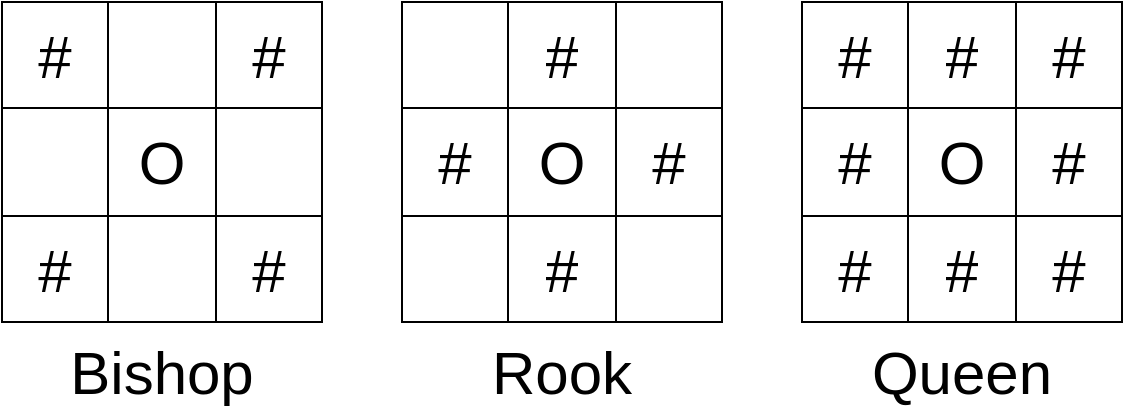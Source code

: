 <mxfile version="20.3.0" type="device"><diagram id="P9ciZvperc5u-EvQxuRB" name="Page-1"><mxGraphModel dx="1222" dy="1217" grid="1" gridSize="10" guides="1" tooltips="1" connect="1" arrows="1" fold="1" page="1" pageScale="1" pageWidth="850" pageHeight="1100" math="0" shadow="0"><root><mxCell id="0"/><mxCell id="1" parent="0"/><mxCell id="TFbwVxvyoujbfg1FNOHZ-1" value="" style="shape=table;html=1;whiteSpace=wrap;startSize=0;container=1;collapsible=0;childLayout=tableLayout;" vertex="1" parent="1"><mxGeometry x="80" y="120" width="160" height="160" as="geometry"/></mxCell><mxCell id="TFbwVxvyoujbfg1FNOHZ-2" value="" style="shape=tableRow;horizontal=0;startSize=0;swimlaneHead=0;swimlaneBody=0;top=0;left=0;bottom=0;right=0;collapsible=0;dropTarget=0;fillColor=none;points=[[0,0.5],[1,0.5]];portConstraint=eastwest;" vertex="1" parent="TFbwVxvyoujbfg1FNOHZ-1"><mxGeometry width="160" height="53" as="geometry"/></mxCell><mxCell id="TFbwVxvyoujbfg1FNOHZ-3" value="&lt;font style=&quot;&quot;&gt;&lt;font style=&quot;font-size: 30px;&quot;&gt;#&lt;/font&gt;&lt;br&gt;&lt;/font&gt;" style="shape=partialRectangle;html=1;whiteSpace=wrap;connectable=0;fillColor=none;top=0;left=0;bottom=0;right=0;overflow=hidden;" vertex="1" parent="TFbwVxvyoujbfg1FNOHZ-2"><mxGeometry width="53" height="53" as="geometry"><mxRectangle width="53" height="53" as="alternateBounds"/></mxGeometry></mxCell><mxCell id="TFbwVxvyoujbfg1FNOHZ-4" value="" style="shape=partialRectangle;html=1;whiteSpace=wrap;connectable=0;fillColor=none;top=0;left=0;bottom=0;right=0;overflow=hidden;" vertex="1" parent="TFbwVxvyoujbfg1FNOHZ-2"><mxGeometry x="53" width="54" height="53" as="geometry"><mxRectangle width="54" height="53" as="alternateBounds"/></mxGeometry></mxCell><mxCell id="TFbwVxvyoujbfg1FNOHZ-5" value="&lt;span style=&quot;font-size: 30px;&quot;&gt;#&lt;/span&gt;" style="shape=partialRectangle;html=1;whiteSpace=wrap;connectable=0;fillColor=none;top=0;left=0;bottom=0;right=0;overflow=hidden;" vertex="1" parent="TFbwVxvyoujbfg1FNOHZ-2"><mxGeometry x="107" width="53" height="53" as="geometry"><mxRectangle width="53" height="53" as="alternateBounds"/></mxGeometry></mxCell><mxCell id="TFbwVxvyoujbfg1FNOHZ-6" value="" style="shape=tableRow;horizontal=0;startSize=0;swimlaneHead=0;swimlaneBody=0;top=0;left=0;bottom=0;right=0;collapsible=0;dropTarget=0;fillColor=none;points=[[0,0.5],[1,0.5]];portConstraint=eastwest;" vertex="1" parent="TFbwVxvyoujbfg1FNOHZ-1"><mxGeometry y="53" width="160" height="54" as="geometry"/></mxCell><mxCell id="TFbwVxvyoujbfg1FNOHZ-7" value="" style="shape=partialRectangle;html=1;whiteSpace=wrap;connectable=0;fillColor=none;top=0;left=0;bottom=0;right=0;overflow=hidden;" vertex="1" parent="TFbwVxvyoujbfg1FNOHZ-6"><mxGeometry width="53" height="54" as="geometry"><mxRectangle width="53" height="54" as="alternateBounds"/></mxGeometry></mxCell><mxCell id="TFbwVxvyoujbfg1FNOHZ-8" value="&lt;font style=&quot;&quot;&gt;&lt;font style=&quot;font-size: 30px;&quot;&gt;O&lt;/font&gt;&lt;br&gt;&lt;/font&gt;" style="shape=partialRectangle;html=1;whiteSpace=wrap;connectable=0;fillColor=none;top=0;left=0;bottom=0;right=0;overflow=hidden;" vertex="1" parent="TFbwVxvyoujbfg1FNOHZ-6"><mxGeometry x="53" width="54" height="54" as="geometry"><mxRectangle width="54" height="54" as="alternateBounds"/></mxGeometry></mxCell><mxCell id="TFbwVxvyoujbfg1FNOHZ-9" value="" style="shape=partialRectangle;html=1;whiteSpace=wrap;connectable=0;fillColor=none;top=0;left=0;bottom=0;right=0;overflow=hidden;" vertex="1" parent="TFbwVxvyoujbfg1FNOHZ-6"><mxGeometry x="107" width="53" height="54" as="geometry"><mxRectangle width="53" height="54" as="alternateBounds"/></mxGeometry></mxCell><mxCell id="TFbwVxvyoujbfg1FNOHZ-10" value="" style="shape=tableRow;horizontal=0;startSize=0;swimlaneHead=0;swimlaneBody=0;top=0;left=0;bottom=0;right=0;collapsible=0;dropTarget=0;fillColor=none;points=[[0,0.5],[1,0.5]];portConstraint=eastwest;" vertex="1" parent="TFbwVxvyoujbfg1FNOHZ-1"><mxGeometry y="107" width="160" height="53" as="geometry"/></mxCell><mxCell id="TFbwVxvyoujbfg1FNOHZ-11" value="&lt;span style=&quot;font-size: 30px;&quot;&gt;#&lt;/span&gt;" style="shape=partialRectangle;html=1;whiteSpace=wrap;connectable=0;fillColor=none;top=0;left=0;bottom=0;right=0;overflow=hidden;" vertex="1" parent="TFbwVxvyoujbfg1FNOHZ-10"><mxGeometry width="53" height="53" as="geometry"><mxRectangle width="53" height="53" as="alternateBounds"/></mxGeometry></mxCell><mxCell id="TFbwVxvyoujbfg1FNOHZ-12" value="" style="shape=partialRectangle;html=1;whiteSpace=wrap;connectable=0;fillColor=none;top=0;left=0;bottom=0;right=0;overflow=hidden;" vertex="1" parent="TFbwVxvyoujbfg1FNOHZ-10"><mxGeometry x="53" width="54" height="53" as="geometry"><mxRectangle width="54" height="53" as="alternateBounds"/></mxGeometry></mxCell><mxCell id="TFbwVxvyoujbfg1FNOHZ-13" value="&lt;span style=&quot;font-size: 30px;&quot;&gt;#&lt;/span&gt;" style="shape=partialRectangle;html=1;whiteSpace=wrap;connectable=0;fillColor=none;top=0;left=0;bottom=0;right=0;overflow=hidden;pointerEvents=1;" vertex="1" parent="TFbwVxvyoujbfg1FNOHZ-10"><mxGeometry x="107" width="53" height="53" as="geometry"><mxRectangle width="53" height="53" as="alternateBounds"/></mxGeometry></mxCell><mxCell id="TFbwVxvyoujbfg1FNOHZ-14" value="" style="shape=table;html=1;whiteSpace=wrap;startSize=0;container=1;collapsible=0;childLayout=tableLayout;" vertex="1" parent="1"><mxGeometry x="280" y="120" width="160" height="160" as="geometry"/></mxCell><mxCell id="TFbwVxvyoujbfg1FNOHZ-15" value="" style="shape=tableRow;horizontal=0;startSize=0;swimlaneHead=0;swimlaneBody=0;top=0;left=0;bottom=0;right=0;collapsible=0;dropTarget=0;fillColor=none;points=[[0,0.5],[1,0.5]];portConstraint=eastwest;" vertex="1" parent="TFbwVxvyoujbfg1FNOHZ-14"><mxGeometry width="160" height="53" as="geometry"/></mxCell><mxCell id="TFbwVxvyoujbfg1FNOHZ-16" value="&lt;font style=&quot;&quot;&gt;&lt;br&gt;&lt;/font&gt;" style="shape=partialRectangle;html=1;whiteSpace=wrap;connectable=0;fillColor=none;top=0;left=0;bottom=0;right=0;overflow=hidden;" vertex="1" parent="TFbwVxvyoujbfg1FNOHZ-15"><mxGeometry width="53" height="53" as="geometry"><mxRectangle width="53" height="53" as="alternateBounds"/></mxGeometry></mxCell><mxCell id="TFbwVxvyoujbfg1FNOHZ-17" value="&lt;span style=&quot;font-size: 30px;&quot;&gt;#&lt;/span&gt;" style="shape=partialRectangle;html=1;whiteSpace=wrap;connectable=0;fillColor=none;top=0;left=0;bottom=0;right=0;overflow=hidden;" vertex="1" parent="TFbwVxvyoujbfg1FNOHZ-15"><mxGeometry x="53" width="54" height="53" as="geometry"><mxRectangle width="54" height="53" as="alternateBounds"/></mxGeometry></mxCell><mxCell id="TFbwVxvyoujbfg1FNOHZ-18" value="" style="shape=partialRectangle;html=1;whiteSpace=wrap;connectable=0;fillColor=none;top=0;left=0;bottom=0;right=0;overflow=hidden;" vertex="1" parent="TFbwVxvyoujbfg1FNOHZ-15"><mxGeometry x="107" width="53" height="53" as="geometry"><mxRectangle width="53" height="53" as="alternateBounds"/></mxGeometry></mxCell><mxCell id="TFbwVxvyoujbfg1FNOHZ-19" value="" style="shape=tableRow;horizontal=0;startSize=0;swimlaneHead=0;swimlaneBody=0;top=0;left=0;bottom=0;right=0;collapsible=0;dropTarget=0;fillColor=none;points=[[0,0.5],[1,0.5]];portConstraint=eastwest;" vertex="1" parent="TFbwVxvyoujbfg1FNOHZ-14"><mxGeometry y="53" width="160" height="54" as="geometry"/></mxCell><mxCell id="TFbwVxvyoujbfg1FNOHZ-20" value="&lt;span style=&quot;font-size: 30px;&quot;&gt;#&lt;/span&gt;" style="shape=partialRectangle;html=1;whiteSpace=wrap;connectable=0;fillColor=none;top=0;left=0;bottom=0;right=0;overflow=hidden;" vertex="1" parent="TFbwVxvyoujbfg1FNOHZ-19"><mxGeometry width="53" height="54" as="geometry"><mxRectangle width="53" height="54" as="alternateBounds"/></mxGeometry></mxCell><mxCell id="TFbwVxvyoujbfg1FNOHZ-21" value="&lt;font style=&quot;&quot;&gt;&lt;font style=&quot;font-size: 30px;&quot;&gt;O&lt;/font&gt;&lt;br&gt;&lt;/font&gt;" style="shape=partialRectangle;html=1;whiteSpace=wrap;connectable=0;fillColor=none;top=0;left=0;bottom=0;right=0;overflow=hidden;" vertex="1" parent="TFbwVxvyoujbfg1FNOHZ-19"><mxGeometry x="53" width="54" height="54" as="geometry"><mxRectangle width="54" height="54" as="alternateBounds"/></mxGeometry></mxCell><mxCell id="TFbwVxvyoujbfg1FNOHZ-22" value="&lt;span style=&quot;font-size: 30px;&quot;&gt;#&lt;/span&gt;" style="shape=partialRectangle;html=1;whiteSpace=wrap;connectable=0;fillColor=none;top=0;left=0;bottom=0;right=0;overflow=hidden;" vertex="1" parent="TFbwVxvyoujbfg1FNOHZ-19"><mxGeometry x="107" width="53" height="54" as="geometry"><mxRectangle width="53" height="54" as="alternateBounds"/></mxGeometry></mxCell><mxCell id="TFbwVxvyoujbfg1FNOHZ-23" value="" style="shape=tableRow;horizontal=0;startSize=0;swimlaneHead=0;swimlaneBody=0;top=0;left=0;bottom=0;right=0;collapsible=0;dropTarget=0;fillColor=none;points=[[0,0.5],[1,0.5]];portConstraint=eastwest;" vertex="1" parent="TFbwVxvyoujbfg1FNOHZ-14"><mxGeometry y="107" width="160" height="53" as="geometry"/></mxCell><mxCell id="TFbwVxvyoujbfg1FNOHZ-24" value="" style="shape=partialRectangle;html=1;whiteSpace=wrap;connectable=0;fillColor=none;top=0;left=0;bottom=0;right=0;overflow=hidden;" vertex="1" parent="TFbwVxvyoujbfg1FNOHZ-23"><mxGeometry width="53" height="53" as="geometry"><mxRectangle width="53" height="53" as="alternateBounds"/></mxGeometry></mxCell><mxCell id="TFbwVxvyoujbfg1FNOHZ-25" value="&lt;span style=&quot;font-size: 30px;&quot;&gt;#&lt;/span&gt;" style="shape=partialRectangle;html=1;whiteSpace=wrap;connectable=0;fillColor=none;top=0;left=0;bottom=0;right=0;overflow=hidden;" vertex="1" parent="TFbwVxvyoujbfg1FNOHZ-23"><mxGeometry x="53" width="54" height="53" as="geometry"><mxRectangle width="54" height="53" as="alternateBounds"/></mxGeometry></mxCell><mxCell id="TFbwVxvyoujbfg1FNOHZ-26" value="" style="shape=partialRectangle;html=1;whiteSpace=wrap;connectable=0;fillColor=none;top=0;left=0;bottom=0;right=0;overflow=hidden;pointerEvents=1;" vertex="1" parent="TFbwVxvyoujbfg1FNOHZ-23"><mxGeometry x="107" width="53" height="53" as="geometry"><mxRectangle width="53" height="53" as="alternateBounds"/></mxGeometry></mxCell><mxCell id="TFbwVxvyoujbfg1FNOHZ-28" value="" style="shape=table;html=1;whiteSpace=wrap;startSize=0;container=1;collapsible=0;childLayout=tableLayout;" vertex="1" parent="1"><mxGeometry x="480" y="120" width="160" height="160" as="geometry"/></mxCell><mxCell id="TFbwVxvyoujbfg1FNOHZ-29" value="" style="shape=tableRow;horizontal=0;startSize=0;swimlaneHead=0;swimlaneBody=0;top=0;left=0;bottom=0;right=0;collapsible=0;dropTarget=0;fillColor=none;points=[[0,0.5],[1,0.5]];portConstraint=eastwest;" vertex="1" parent="TFbwVxvyoujbfg1FNOHZ-28"><mxGeometry width="160" height="53" as="geometry"/></mxCell><mxCell id="TFbwVxvyoujbfg1FNOHZ-30" value="&lt;font style=&quot;&quot;&gt;&lt;span style=&quot;font-size: 30px;&quot;&gt;#&lt;/span&gt;&lt;br&gt;&lt;/font&gt;" style="shape=partialRectangle;html=1;whiteSpace=wrap;connectable=0;fillColor=none;top=0;left=0;bottom=0;right=0;overflow=hidden;" vertex="1" parent="TFbwVxvyoujbfg1FNOHZ-29"><mxGeometry width="53" height="53" as="geometry"><mxRectangle width="53" height="53" as="alternateBounds"/></mxGeometry></mxCell><mxCell id="TFbwVxvyoujbfg1FNOHZ-31" value="&lt;span style=&quot;font-size: 30px;&quot;&gt;#&lt;/span&gt;" style="shape=partialRectangle;html=1;whiteSpace=wrap;connectable=0;fillColor=none;top=0;left=0;bottom=0;right=0;overflow=hidden;" vertex="1" parent="TFbwVxvyoujbfg1FNOHZ-29"><mxGeometry x="53" width="54" height="53" as="geometry"><mxRectangle width="54" height="53" as="alternateBounds"/></mxGeometry></mxCell><mxCell id="TFbwVxvyoujbfg1FNOHZ-32" value="&lt;span style=&quot;font-size: 30px;&quot;&gt;#&lt;/span&gt;" style="shape=partialRectangle;html=1;whiteSpace=wrap;connectable=0;fillColor=none;top=0;left=0;bottom=0;right=0;overflow=hidden;" vertex="1" parent="TFbwVxvyoujbfg1FNOHZ-29"><mxGeometry x="107" width="53" height="53" as="geometry"><mxRectangle width="53" height="53" as="alternateBounds"/></mxGeometry></mxCell><mxCell id="TFbwVxvyoujbfg1FNOHZ-33" value="" style="shape=tableRow;horizontal=0;startSize=0;swimlaneHead=0;swimlaneBody=0;top=0;left=0;bottom=0;right=0;collapsible=0;dropTarget=0;fillColor=none;points=[[0,0.5],[1,0.5]];portConstraint=eastwest;" vertex="1" parent="TFbwVxvyoujbfg1FNOHZ-28"><mxGeometry y="53" width="160" height="54" as="geometry"/></mxCell><mxCell id="TFbwVxvyoujbfg1FNOHZ-34" value="&lt;span style=&quot;font-size: 30px;&quot;&gt;#&lt;/span&gt;" style="shape=partialRectangle;html=1;whiteSpace=wrap;connectable=0;fillColor=none;top=0;left=0;bottom=0;right=0;overflow=hidden;" vertex="1" parent="TFbwVxvyoujbfg1FNOHZ-33"><mxGeometry width="53" height="54" as="geometry"><mxRectangle width="53" height="54" as="alternateBounds"/></mxGeometry></mxCell><mxCell id="TFbwVxvyoujbfg1FNOHZ-35" value="&lt;font style=&quot;&quot;&gt;&lt;font style=&quot;font-size: 30px;&quot;&gt;O&lt;/font&gt;&lt;br&gt;&lt;/font&gt;" style="shape=partialRectangle;html=1;whiteSpace=wrap;connectable=0;fillColor=none;top=0;left=0;bottom=0;right=0;overflow=hidden;" vertex="1" parent="TFbwVxvyoujbfg1FNOHZ-33"><mxGeometry x="53" width="54" height="54" as="geometry"><mxRectangle width="54" height="54" as="alternateBounds"/></mxGeometry></mxCell><mxCell id="TFbwVxvyoujbfg1FNOHZ-36" value="&lt;span style=&quot;font-size: 30px;&quot;&gt;#&lt;/span&gt;" style="shape=partialRectangle;html=1;whiteSpace=wrap;connectable=0;fillColor=none;top=0;left=0;bottom=0;right=0;overflow=hidden;" vertex="1" parent="TFbwVxvyoujbfg1FNOHZ-33"><mxGeometry x="107" width="53" height="54" as="geometry"><mxRectangle width="53" height="54" as="alternateBounds"/></mxGeometry></mxCell><mxCell id="TFbwVxvyoujbfg1FNOHZ-37" value="" style="shape=tableRow;horizontal=0;startSize=0;swimlaneHead=0;swimlaneBody=0;top=0;left=0;bottom=0;right=0;collapsible=0;dropTarget=0;fillColor=none;points=[[0,0.5],[1,0.5]];portConstraint=eastwest;" vertex="1" parent="TFbwVxvyoujbfg1FNOHZ-28"><mxGeometry y="107" width="160" height="53" as="geometry"/></mxCell><mxCell id="TFbwVxvyoujbfg1FNOHZ-38" value="&lt;span style=&quot;font-size: 30px;&quot;&gt;#&lt;/span&gt;" style="shape=partialRectangle;html=1;whiteSpace=wrap;connectable=0;fillColor=none;top=0;left=0;bottom=0;right=0;overflow=hidden;" vertex="1" parent="TFbwVxvyoujbfg1FNOHZ-37"><mxGeometry width="53" height="53" as="geometry"><mxRectangle width="53" height="53" as="alternateBounds"/></mxGeometry></mxCell><mxCell id="TFbwVxvyoujbfg1FNOHZ-39" value="&lt;span style=&quot;font-size: 30px;&quot;&gt;#&lt;/span&gt;" style="shape=partialRectangle;html=1;whiteSpace=wrap;connectable=0;fillColor=none;top=0;left=0;bottom=0;right=0;overflow=hidden;" vertex="1" parent="TFbwVxvyoujbfg1FNOHZ-37"><mxGeometry x="53" width="54" height="53" as="geometry"><mxRectangle width="54" height="53" as="alternateBounds"/></mxGeometry></mxCell><mxCell id="TFbwVxvyoujbfg1FNOHZ-40" value="&lt;span style=&quot;font-size: 30px;&quot;&gt;#&lt;/span&gt;" style="shape=partialRectangle;html=1;whiteSpace=wrap;connectable=0;fillColor=none;top=0;left=0;bottom=0;right=0;overflow=hidden;pointerEvents=1;" vertex="1" parent="TFbwVxvyoujbfg1FNOHZ-37"><mxGeometry x="107" width="53" height="53" as="geometry"><mxRectangle width="53" height="53" as="alternateBounds"/></mxGeometry></mxCell><mxCell id="TFbwVxvyoujbfg1FNOHZ-41" value="Bishop" style="text;html=1;strokeColor=none;fillColor=none;align=center;verticalAlign=middle;whiteSpace=wrap;rounded=0;fontSize=30;" vertex="1" parent="1"><mxGeometry x="130" y="290" width="60" height="30" as="geometry"/></mxCell><mxCell id="TFbwVxvyoujbfg1FNOHZ-42" value="Rook" style="text;html=1;strokeColor=none;fillColor=none;align=center;verticalAlign=middle;whiteSpace=wrap;rounded=0;fontSize=30;" vertex="1" parent="1"><mxGeometry x="330" y="290" width="60" height="30" as="geometry"/></mxCell><mxCell id="TFbwVxvyoujbfg1FNOHZ-43" value="Queen" style="text;html=1;strokeColor=none;fillColor=none;align=center;verticalAlign=middle;whiteSpace=wrap;rounded=0;fontSize=30;" vertex="1" parent="1"><mxGeometry x="530" y="290" width="60" height="30" as="geometry"/></mxCell></root></mxGraphModel></diagram></mxfile>